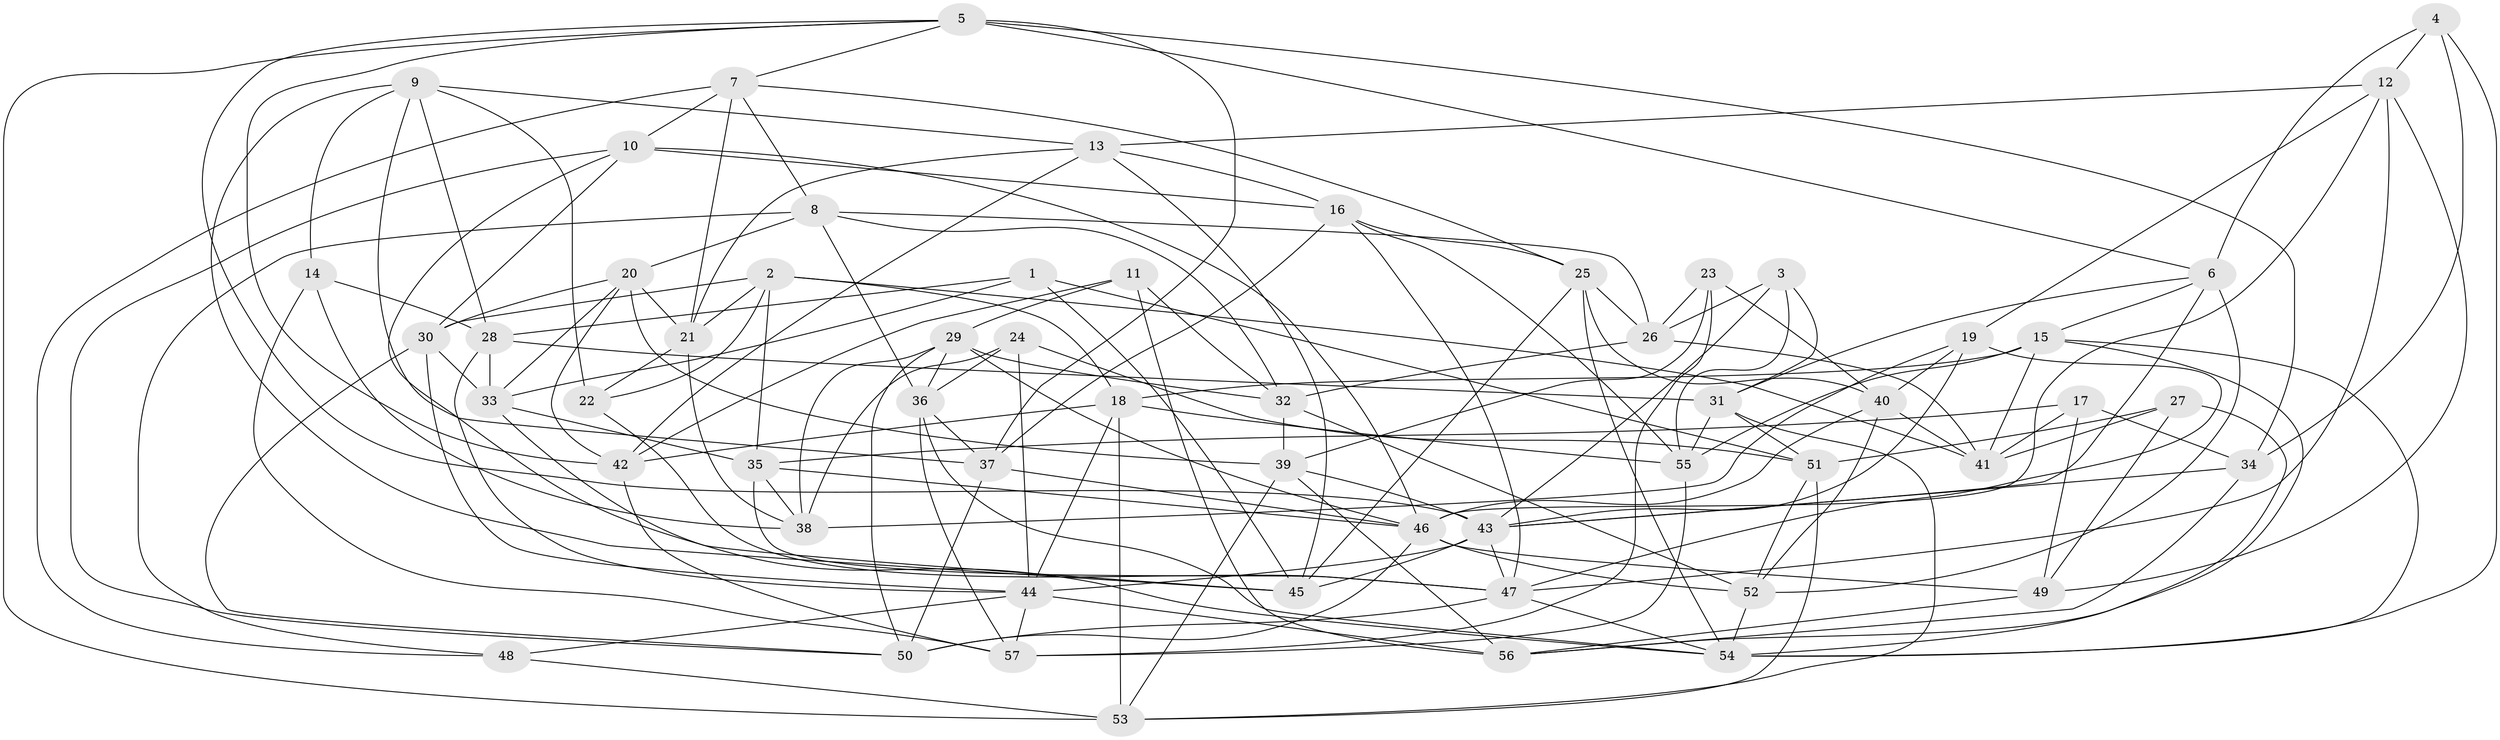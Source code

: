 // original degree distribution, {4: 1.0}
// Generated by graph-tools (version 1.1) at 2025/50/03/09/25 03:50:50]
// undirected, 57 vertices, 165 edges
graph export_dot {
graph [start="1"]
  node [color=gray90,style=filled];
  1;
  2;
  3;
  4;
  5;
  6;
  7;
  8;
  9;
  10;
  11;
  12;
  13;
  14;
  15;
  16;
  17;
  18;
  19;
  20;
  21;
  22;
  23;
  24;
  25;
  26;
  27;
  28;
  29;
  30;
  31;
  32;
  33;
  34;
  35;
  36;
  37;
  38;
  39;
  40;
  41;
  42;
  43;
  44;
  45;
  46;
  47;
  48;
  49;
  50;
  51;
  52;
  53;
  54;
  55;
  56;
  57;
  1 -- 28 [weight=1.0];
  1 -- 33 [weight=1.0];
  1 -- 45 [weight=1.0];
  1 -- 51 [weight=1.0];
  2 -- 18 [weight=1.0];
  2 -- 21 [weight=1.0];
  2 -- 22 [weight=1.0];
  2 -- 30 [weight=1.0];
  2 -- 35 [weight=1.0];
  2 -- 41 [weight=1.0];
  3 -- 26 [weight=1.0];
  3 -- 31 [weight=1.0];
  3 -- 43 [weight=1.0];
  3 -- 55 [weight=1.0];
  4 -- 6 [weight=1.0];
  4 -- 12 [weight=1.0];
  4 -- 34 [weight=1.0];
  4 -- 54 [weight=1.0];
  5 -- 6 [weight=1.0];
  5 -- 7 [weight=1.0];
  5 -- 34 [weight=2.0];
  5 -- 37 [weight=1.0];
  5 -- 42 [weight=1.0];
  5 -- 43 [weight=1.0];
  5 -- 53 [weight=1.0];
  6 -- 15 [weight=1.0];
  6 -- 31 [weight=1.0];
  6 -- 43 [weight=1.0];
  6 -- 52 [weight=1.0];
  7 -- 8 [weight=1.0];
  7 -- 10 [weight=1.0];
  7 -- 21 [weight=1.0];
  7 -- 25 [weight=1.0];
  7 -- 48 [weight=1.0];
  8 -- 20 [weight=1.0];
  8 -- 26 [weight=1.0];
  8 -- 32 [weight=1.0];
  8 -- 36 [weight=1.0];
  8 -- 48 [weight=1.0];
  9 -- 13 [weight=1.0];
  9 -- 14 [weight=1.0];
  9 -- 22 [weight=1.0];
  9 -- 28 [weight=1.0];
  9 -- 37 [weight=1.0];
  9 -- 45 [weight=1.0];
  10 -- 16 [weight=1.0];
  10 -- 30 [weight=1.0];
  10 -- 45 [weight=1.0];
  10 -- 46 [weight=1.0];
  10 -- 50 [weight=1.0];
  11 -- 29 [weight=1.0];
  11 -- 32 [weight=1.0];
  11 -- 42 [weight=1.0];
  11 -- 56 [weight=1.0];
  12 -- 13 [weight=1.0];
  12 -- 19 [weight=1.0];
  12 -- 46 [weight=1.0];
  12 -- 47 [weight=1.0];
  12 -- 49 [weight=1.0];
  13 -- 16 [weight=1.0];
  13 -- 21 [weight=1.0];
  13 -- 42 [weight=1.0];
  13 -- 45 [weight=1.0];
  14 -- 28 [weight=1.0];
  14 -- 38 [weight=1.0];
  14 -- 57 [weight=1.0];
  15 -- 18 [weight=1.0];
  15 -- 41 [weight=1.0];
  15 -- 54 [weight=1.0];
  15 -- 55 [weight=1.0];
  15 -- 56 [weight=1.0];
  16 -- 25 [weight=1.0];
  16 -- 37 [weight=1.0];
  16 -- 47 [weight=1.0];
  16 -- 55 [weight=1.0];
  17 -- 34 [weight=1.0];
  17 -- 35 [weight=1.0];
  17 -- 41 [weight=1.0];
  17 -- 49 [weight=1.0];
  18 -- 42 [weight=1.0];
  18 -- 44 [weight=1.0];
  18 -- 53 [weight=1.0];
  18 -- 55 [weight=1.0];
  19 -- 38 [weight=1.0];
  19 -- 40 [weight=1.0];
  19 -- 43 [weight=1.0];
  19 -- 47 [weight=2.0];
  20 -- 21 [weight=1.0];
  20 -- 30 [weight=1.0];
  20 -- 33 [weight=1.0];
  20 -- 39 [weight=1.0];
  20 -- 42 [weight=1.0];
  21 -- 22 [weight=1.0];
  21 -- 38 [weight=1.0];
  22 -- 47 [weight=1.0];
  23 -- 26 [weight=1.0];
  23 -- 39 [weight=1.0];
  23 -- 40 [weight=1.0];
  23 -- 57 [weight=1.0];
  24 -- 36 [weight=1.0];
  24 -- 38 [weight=1.0];
  24 -- 44 [weight=1.0];
  24 -- 51 [weight=1.0];
  25 -- 26 [weight=1.0];
  25 -- 40 [weight=1.0];
  25 -- 45 [weight=1.0];
  25 -- 54 [weight=1.0];
  26 -- 32 [weight=1.0];
  26 -- 41 [weight=1.0];
  27 -- 41 [weight=1.0];
  27 -- 49 [weight=1.0];
  27 -- 51 [weight=1.0];
  27 -- 54 [weight=1.0];
  28 -- 31 [weight=1.0];
  28 -- 33 [weight=1.0];
  28 -- 44 [weight=1.0];
  29 -- 32 [weight=1.0];
  29 -- 36 [weight=1.0];
  29 -- 38 [weight=1.0];
  29 -- 46 [weight=1.0];
  29 -- 50 [weight=1.0];
  30 -- 33 [weight=1.0];
  30 -- 44 [weight=1.0];
  30 -- 50 [weight=1.0];
  31 -- 51 [weight=1.0];
  31 -- 53 [weight=1.0];
  31 -- 55 [weight=1.0];
  32 -- 39 [weight=1.0];
  32 -- 52 [weight=1.0];
  33 -- 35 [weight=1.0];
  33 -- 54 [weight=1.0];
  34 -- 43 [weight=1.0];
  34 -- 56 [weight=1.0];
  35 -- 38 [weight=1.0];
  35 -- 46 [weight=1.0];
  35 -- 47 [weight=1.0];
  36 -- 37 [weight=1.0];
  36 -- 54 [weight=1.0];
  36 -- 57 [weight=1.0];
  37 -- 46 [weight=1.0];
  37 -- 50 [weight=1.0];
  39 -- 43 [weight=1.0];
  39 -- 53 [weight=1.0];
  39 -- 56 [weight=1.0];
  40 -- 41 [weight=1.0];
  40 -- 46 [weight=1.0];
  40 -- 52 [weight=1.0];
  42 -- 57 [weight=1.0];
  43 -- 44 [weight=1.0];
  43 -- 45 [weight=1.0];
  43 -- 47 [weight=2.0];
  44 -- 48 [weight=1.0];
  44 -- 56 [weight=1.0];
  44 -- 57 [weight=1.0];
  46 -- 49 [weight=2.0];
  46 -- 50 [weight=1.0];
  46 -- 52 [weight=1.0];
  47 -- 50 [weight=1.0];
  47 -- 54 [weight=1.0];
  48 -- 53 [weight=1.0];
  49 -- 56 [weight=1.0];
  51 -- 52 [weight=1.0];
  51 -- 53 [weight=1.0];
  52 -- 54 [weight=1.0];
  55 -- 57 [weight=1.0];
}
